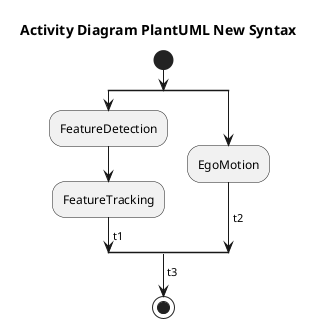 {
  "sha1": "3f2ptlkpnbfkfyhpb5uxumyao8i285l",
  "insertion": {
    "when": "2024-05-30T20:48:20.250Z",
    "user": "plantuml@gmail.com"
  }
}
@startuml
title Activity Diagram PlantUML New Syntax
start
split
:FeatureDetection;
:FeatureTracking;
->t1;
split again
:EgoMotion;
->t2;
end split
->t3;
stop
@enduml
